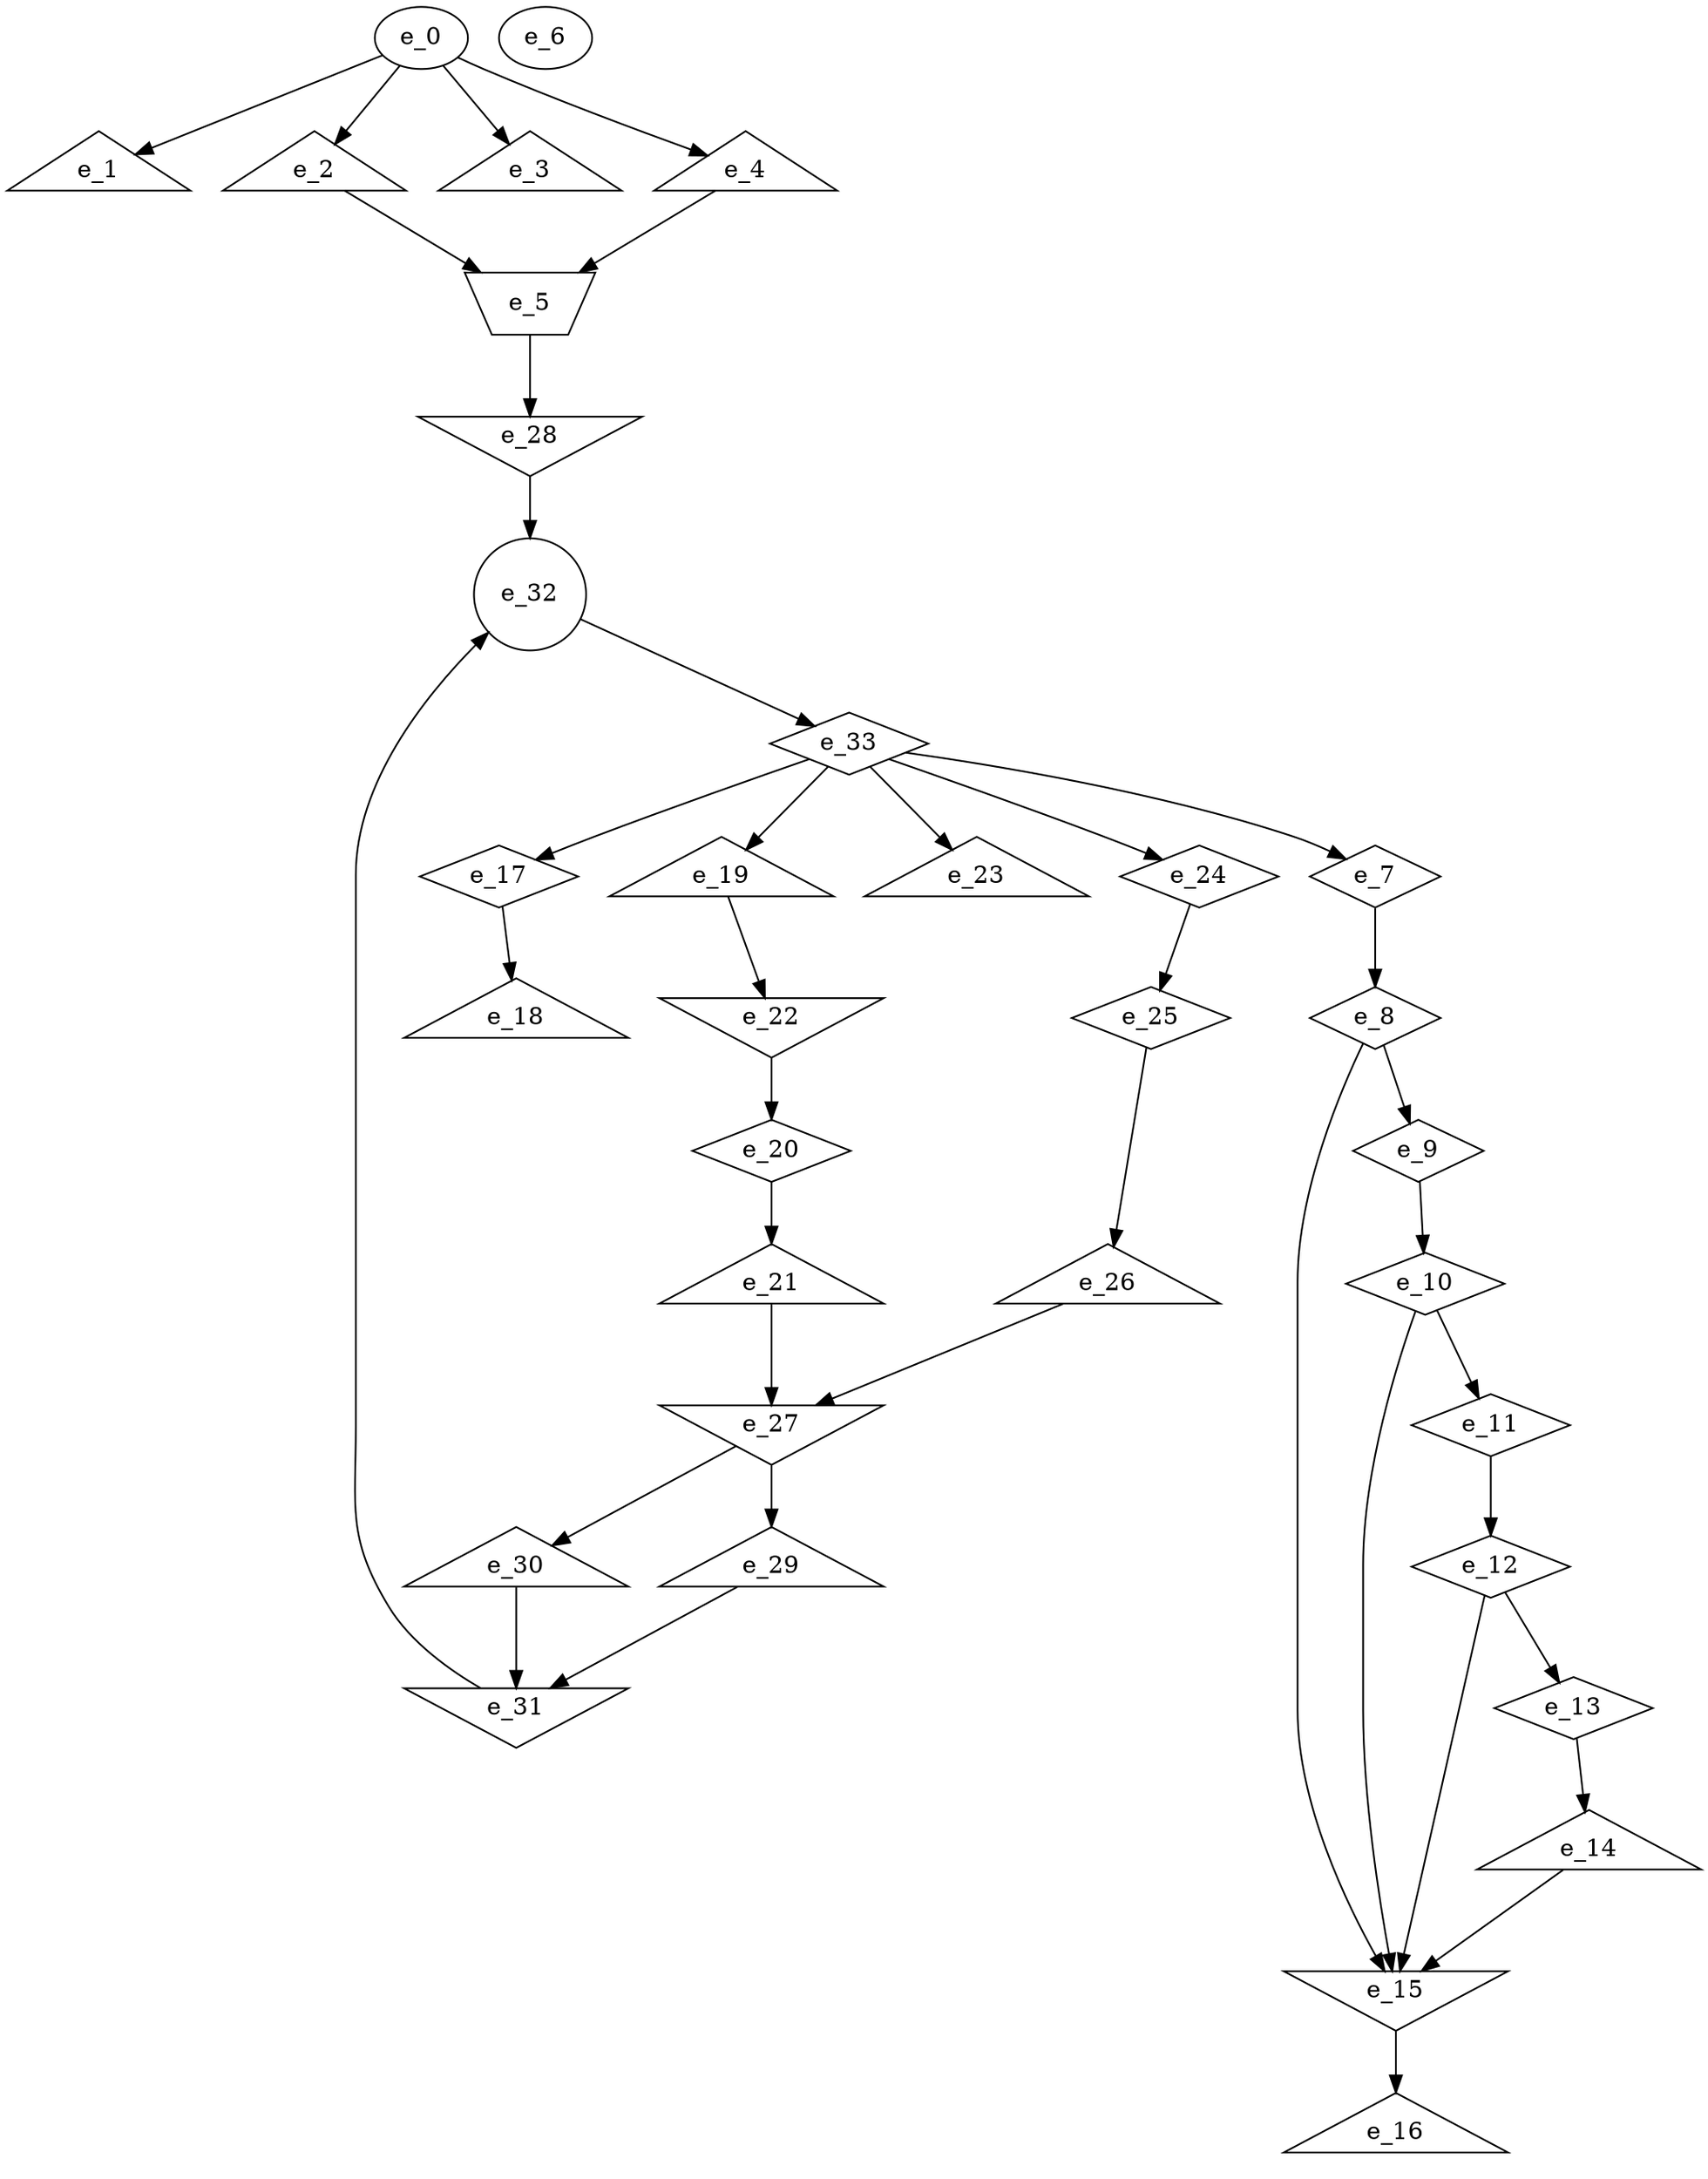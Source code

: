 digraph control_path {
  e_0: entry_node : n ;
  e_1 [shape = triangle];
  e_2 [shape = triangle];
  e_3 [shape = triangle];
  e_4 [shape = triangle];
  e_5 [shape = invtrapezium];
  e_6: exit_node : s ;
  e_7 [shape = diamond];
  e_8 [shape = diamond];
  e_9 [shape = diamond];
  e_10 [shape = diamond];
  e_11 [shape = diamond];
  e_12 [shape = diamond];
  e_13 [shape = diamond];
  e_14 [shape = triangle];
  e_15 [shape = invtriangle];
  e_16 [shape = triangle];
  e_17 [shape = diamond];
  e_18 [shape = triangle];
  e_19 [shape = triangle];
  e_20 [shape = diamond];
  e_21 [shape = triangle];
  e_22 [shape = invtriangle];
  e_23 [shape = triangle];
  e_24 [shape = diamond];
  e_25 [shape = diamond];
  e_26 [shape = triangle];
  e_27 [shape = invtriangle];
  e_28 [shape = invtriangle];
  e_29 [shape = triangle];
  e_30 [shape = triangle];
  e_31 [shape = invtriangle];
  e_32 [shape = circle];
  e_33 [shape = diamond];
  e_0 -> e_1;
  e_0 -> e_2;
  e_0 -> e_3;
  e_0 -> e_4;
  e_2 -> e_5;
  e_4 -> e_5;
  e_33 -> e_7;
  e_7 -> e_8;
  e_8 -> e_9;
  e_9 -> e_10;
  e_10 -> e_11;
  e_11 -> e_12;
  e_12 -> e_13;
  e_13 -> e_14;
  e_14 -> e_15;
  e_10 -> e_15;
  e_12 -> e_15;
  e_8 -> e_15;
  e_15 -> e_16;
  e_33 -> e_17;
  e_17 -> e_18;
  e_33 -> e_19;
  e_22 -> e_20;
  e_20 -> e_21;
  e_19 -> e_22;
  e_33 -> e_23;
  e_33 -> e_24;
  e_24 -> e_25;
  e_25 -> e_26;
  e_26 -> e_27;
  e_21 -> e_27;
  e_5 -> e_28;
  e_27 -> e_29;
  e_27 -> e_30;
  e_29 -> e_31;
  e_30 -> e_31;
  e_31 -> e_32;
  e_28 -> e_32;
  e_32 -> e_33;
}
